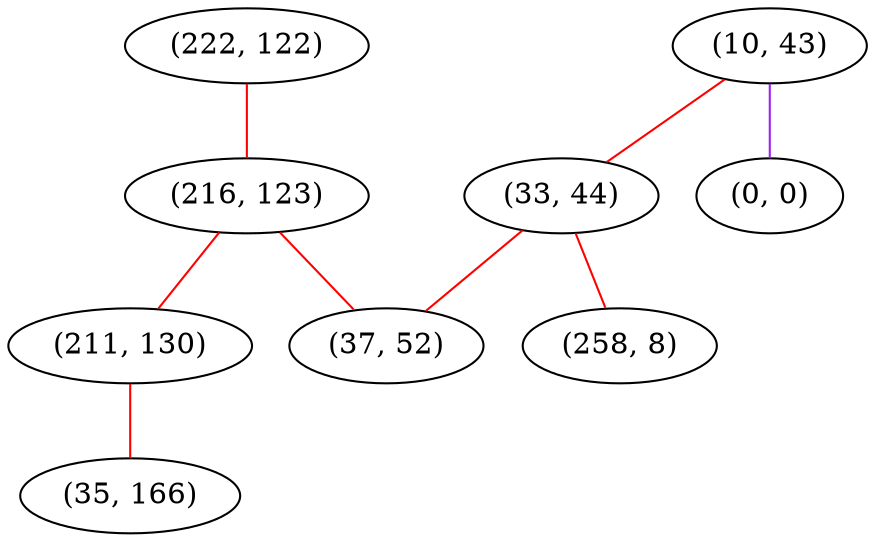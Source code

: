 graph "" {
"(222, 122)";
"(10, 43)";
"(33, 44)";
"(258, 8)";
"(216, 123)";
"(211, 130)";
"(37, 52)";
"(0, 0)";
"(35, 166)";
"(222, 122)" -- "(216, 123)"  [color=red, key=0, weight=1];
"(10, 43)" -- "(0, 0)"  [color=purple, key=0, weight=4];
"(10, 43)" -- "(33, 44)"  [color=red, key=0, weight=1];
"(33, 44)" -- "(258, 8)"  [color=red, key=0, weight=1];
"(33, 44)" -- "(37, 52)"  [color=red, key=0, weight=1];
"(216, 123)" -- "(37, 52)"  [color=red, key=0, weight=1];
"(216, 123)" -- "(211, 130)"  [color=red, key=0, weight=1];
"(211, 130)" -- "(35, 166)"  [color=red, key=0, weight=1];
}
